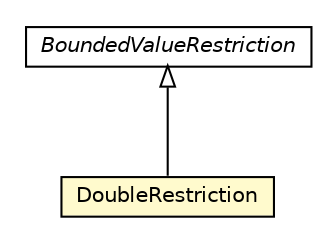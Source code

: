 #!/usr/local/bin/dot
#
# Class diagram 
# Generated by UMLGraph version R5_6-24-gf6e263 (http://www.umlgraph.org/)
#

digraph G {
	edge [fontname="Helvetica",fontsize=10,labelfontname="Helvetica",labelfontsize=10];
	node [fontname="Helvetica",fontsize=10,shape=plaintext];
	nodesep=0.25;
	ranksep=0.5;
	// org.universAAL.middleware.owl.BoundedValueRestriction
	c187043 [label=<<table title="org.universAAL.middleware.owl.BoundedValueRestriction" border="0" cellborder="1" cellspacing="0" cellpadding="2" port="p" href="./BoundedValueRestriction.html">
		<tr><td><table border="0" cellspacing="0" cellpadding="1">
<tr><td align="center" balign="center"><font face="Helvetica-Oblique"> BoundedValueRestriction </font></td></tr>
		</table></td></tr>
		</table>>, URL="./BoundedValueRestriction.html", fontname="Helvetica", fontcolor="black", fontsize=10.0];
	// org.universAAL.middleware.owl.DoubleRestriction
	c187055 [label=<<table title="org.universAAL.middleware.owl.DoubleRestriction" border="0" cellborder="1" cellspacing="0" cellpadding="2" port="p" bgcolor="lemonChiffon" href="./DoubleRestriction.html">
		<tr><td><table border="0" cellspacing="0" cellpadding="1">
<tr><td align="center" balign="center"> DoubleRestriction </td></tr>
		</table></td></tr>
		</table>>, URL="./DoubleRestriction.html", fontname="Helvetica", fontcolor="black", fontsize=10.0];
	//org.universAAL.middleware.owl.DoubleRestriction extends org.universAAL.middleware.owl.BoundedValueRestriction
	c187043:p -> c187055:p [dir=back,arrowtail=empty];
}

